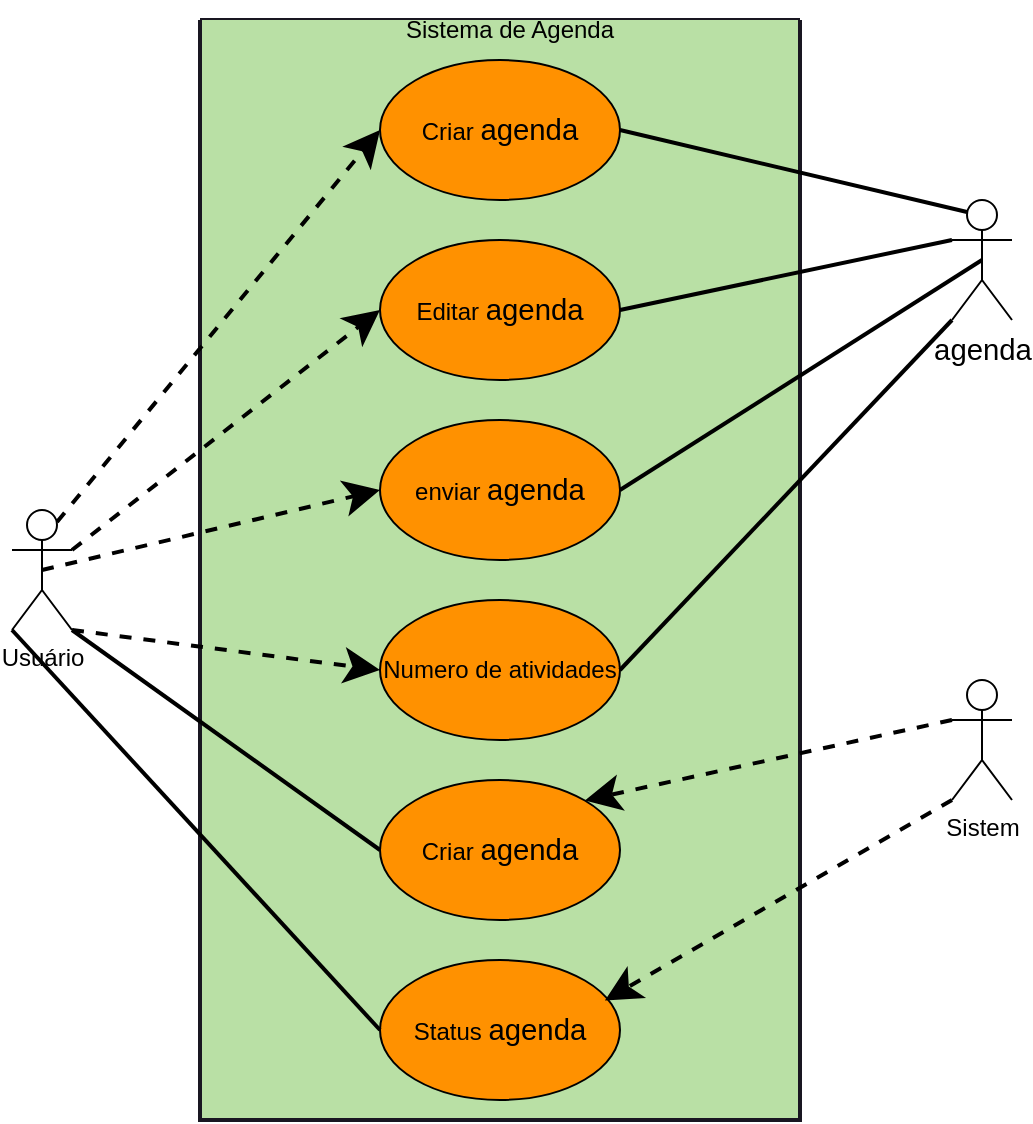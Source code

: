 <mxfile version="20.3.6" type="device"><diagram id="JtQY-y38J-oxPfumYa5v" name="Page-1"><mxGraphModel dx="1209" dy="627" grid="1" gridSize="10" guides="1" tooltips="1" connect="1" arrows="1" fold="1" page="1" pageScale="1" pageWidth="827" pageHeight="1169" math="0" shadow="0"><root><mxCell id="0"/><mxCell id="1" parent="0"/><mxCell id="0koj4CaHkcI0XOmnxppj-7" value="" style="swimlane;startSize=0;fillColor=#d5e8d4;strokeColor=#191621;swimlaneFillColor=#B9E0A5;gradientColor=none;strokeWidth=2;" parent="1" vertex="1"><mxGeometry x="264" y="310" width="300" height="550" as="geometry"/></mxCell><mxCell id="0koj4CaHkcI0XOmnxppj-10" value="Criar&amp;nbsp;&lt;span id=&quot;docs-internal-guid-5d248136-7fff-6230-5ce6-fc6c9844654c&quot;&gt;&lt;span style=&quot;font-size: 11pt; font-family: Arial; background-color: transparent; font-variant-numeric: normal; font-variant-east-asian: normal; vertical-align: baseline;&quot;&gt;agenda&lt;/span&gt;&lt;/span&gt;" style="ellipse;whiteSpace=wrap;html=1;fillColor=#FF9100;gradientColor=none;" parent="0koj4CaHkcI0XOmnxppj-7" vertex="1"><mxGeometry x="90" y="20" width="120" height="70" as="geometry"/></mxCell><mxCell id="0koj4CaHkcI0XOmnxppj-11" value="Editar&amp;nbsp;&lt;span id=&quot;docs-internal-guid-5d248136-7fff-6230-5ce6-fc6c9844654c&quot;&gt;&lt;span style=&quot;font-size: 11pt; font-family: Arial; background-color: transparent; font-variant-numeric: normal; font-variant-east-asian: normal; vertical-align: baseline;&quot;&gt;agenda&lt;/span&gt;&lt;/span&gt;" style="ellipse;whiteSpace=wrap;html=1;fillColor=#FF9100;gradientColor=none;" parent="0koj4CaHkcI0XOmnxppj-7" vertex="1"><mxGeometry x="90" y="110" width="120" height="70" as="geometry"/></mxCell><mxCell id="0koj4CaHkcI0XOmnxppj-12" value="enviar&amp;nbsp;&lt;span id=&quot;docs-internal-guid-5d248136-7fff-6230-5ce6-fc6c9844654c&quot;&gt;&lt;span style=&quot;font-size: 11pt; font-family: Arial; background-color: transparent; font-variant-numeric: normal; font-variant-east-asian: normal; vertical-align: baseline;&quot;&gt;agenda&lt;/span&gt;&lt;/span&gt;" style="ellipse;whiteSpace=wrap;html=1;fillColor=#FF9100;gradientColor=none;" parent="0koj4CaHkcI0XOmnxppj-7" vertex="1"><mxGeometry x="90" y="200" width="120" height="70" as="geometry"/></mxCell><mxCell id="0koj4CaHkcI0XOmnxppj-13" value="Numero de atividades" style="ellipse;whiteSpace=wrap;html=1;fillColor=#FF9100;gradientColor=none;" parent="0koj4CaHkcI0XOmnxppj-7" vertex="1"><mxGeometry x="90" y="290" width="120" height="70" as="geometry"/></mxCell><mxCell id="0koj4CaHkcI0XOmnxppj-14" value="Criar&amp;nbsp;&lt;span id=&quot;docs-internal-guid-5d248136-7fff-6230-5ce6-fc6c9844654c&quot;&gt;&lt;span style=&quot;font-size: 11pt; font-family: Arial; background-color: transparent; font-variant-numeric: normal; font-variant-east-asian: normal; vertical-align: baseline;&quot;&gt;agenda&lt;/span&gt;&lt;/span&gt;" style="ellipse;whiteSpace=wrap;html=1;fillColor=#FF9100;gradientColor=none;" parent="0koj4CaHkcI0XOmnxppj-7" vertex="1"><mxGeometry x="90" y="380" width="120" height="70" as="geometry"/></mxCell><mxCell id="0koj4CaHkcI0XOmnxppj-15" value="Status&amp;nbsp;&lt;span id=&quot;docs-internal-guid-5d248136-7fff-6230-5ce6-fc6c9844654c&quot;&gt;&lt;span style=&quot;font-size: 11pt; font-family: Arial; background-color: transparent; font-variant-numeric: normal; font-variant-east-asian: normal; vertical-align: baseline;&quot;&gt;agenda&lt;/span&gt;&lt;/span&gt;" style="ellipse;whiteSpace=wrap;html=1;fillColor=#FF9100;gradientColor=none;" parent="0koj4CaHkcI0XOmnxppj-7" vertex="1"><mxGeometry x="90" y="470" width="120" height="70" as="geometry"/></mxCell><mxCell id="0koj4CaHkcI0XOmnxppj-34" value="Sistema de Agenda" style="text;html=1;strokeColor=none;fillColor=none;align=center;verticalAlign=middle;whiteSpace=wrap;rounded=0;" parent="0koj4CaHkcI0XOmnxppj-7" vertex="1"><mxGeometry x="10" y="-10" width="290" height="30" as="geometry"/></mxCell><mxCell id="0koj4CaHkcI0XOmnxppj-20" style="edgeStyle=none;rounded=0;orthogonalLoop=1;jettySize=auto;html=1;exitX=0.75;exitY=0.1;exitDx=0;exitDy=0;exitPerimeter=0;entryX=0;entryY=0.5;entryDx=0;entryDy=0;dashed=1;startArrow=none;startFill=0;endSize=12;strokeWidth=2;" parent="1" source="0koj4CaHkcI0XOmnxppj-1" target="0koj4CaHkcI0XOmnxppj-10" edge="1"><mxGeometry relative="1" as="geometry"/></mxCell><mxCell id="0koj4CaHkcI0XOmnxppj-21" style="edgeStyle=none;rounded=0;orthogonalLoop=1;jettySize=auto;html=1;exitX=1;exitY=0.333;exitDx=0;exitDy=0;exitPerimeter=0;entryX=0;entryY=0.5;entryDx=0;entryDy=0;dashed=1;startArrow=none;startFill=0;endSize=12;strokeWidth=2;" parent="1" source="0koj4CaHkcI0XOmnxppj-1" target="0koj4CaHkcI0XOmnxppj-11" edge="1"><mxGeometry relative="1" as="geometry"/></mxCell><mxCell id="0koj4CaHkcI0XOmnxppj-22" style="edgeStyle=none;rounded=0;orthogonalLoop=1;jettySize=auto;html=1;exitX=0.5;exitY=0.5;exitDx=0;exitDy=0;exitPerimeter=0;entryX=0;entryY=0.5;entryDx=0;entryDy=0;dashed=1;startArrow=none;startFill=0;endSize=12;strokeWidth=2;" parent="1" source="0koj4CaHkcI0XOmnxppj-1" target="0koj4CaHkcI0XOmnxppj-12" edge="1"><mxGeometry relative="1" as="geometry"/></mxCell><mxCell id="0koj4CaHkcI0XOmnxppj-23" style="edgeStyle=none;rounded=0;orthogonalLoop=1;jettySize=auto;html=1;exitX=1;exitY=1;exitDx=0;exitDy=0;exitPerimeter=0;entryX=0;entryY=0.5;entryDx=0;entryDy=0;dashed=1;startArrow=none;startFill=0;endSize=12;strokeWidth=2;" parent="1" source="0koj4CaHkcI0XOmnxppj-1" target="0koj4CaHkcI0XOmnxppj-13" edge="1"><mxGeometry relative="1" as="geometry"/></mxCell><mxCell id="0koj4CaHkcI0XOmnxppj-32" style="edgeStyle=none;rounded=0;orthogonalLoop=1;jettySize=auto;html=1;exitX=0;exitY=1;exitDx=0;exitDy=0;exitPerimeter=0;entryX=0;entryY=0.5;entryDx=0;entryDy=0;startArrow=none;startFill=0;endArrow=none;endFill=0;endSize=12;strokeWidth=2;" parent="1" source="0koj4CaHkcI0XOmnxppj-1" target="0koj4CaHkcI0XOmnxppj-15" edge="1"><mxGeometry relative="1" as="geometry"/></mxCell><mxCell id="0koj4CaHkcI0XOmnxppj-33" style="edgeStyle=none;rounded=0;orthogonalLoop=1;jettySize=auto;html=1;exitX=1;exitY=1;exitDx=0;exitDy=0;exitPerimeter=0;entryX=0;entryY=0.5;entryDx=0;entryDy=0;startArrow=none;startFill=0;endArrow=none;endFill=0;endSize=12;strokeWidth=2;" parent="1" source="0koj4CaHkcI0XOmnxppj-1" target="0koj4CaHkcI0XOmnxppj-14" edge="1"><mxGeometry relative="1" as="geometry"/></mxCell><mxCell id="0koj4CaHkcI0XOmnxppj-1" value="Usuário" style="shape=umlActor;verticalLabelPosition=bottom;verticalAlign=top;html=1;outlineConnect=0;" parent="1" vertex="1"><mxGeometry x="170" y="555" width="30" height="60" as="geometry"/></mxCell><mxCell id="0koj4CaHkcI0XOmnxppj-26" style="edgeStyle=none;rounded=0;orthogonalLoop=1;jettySize=auto;html=1;exitX=0.25;exitY=0.1;exitDx=0;exitDy=0;exitPerimeter=0;entryX=1;entryY=0.5;entryDx=0;entryDy=0;startArrow=none;startFill=0;endArrow=none;endFill=0;endSize=12;strokeWidth=2;" parent="1" source="0koj4CaHkcI0XOmnxppj-2" target="0koj4CaHkcI0XOmnxppj-10" edge="1"><mxGeometry relative="1" as="geometry"/></mxCell><mxCell id="0koj4CaHkcI0XOmnxppj-27" style="edgeStyle=none;rounded=0;orthogonalLoop=1;jettySize=auto;html=1;exitX=0;exitY=0.333;exitDx=0;exitDy=0;exitPerimeter=0;entryX=1;entryY=0.5;entryDx=0;entryDy=0;startArrow=none;startFill=0;endArrow=none;endFill=0;endSize=12;strokeWidth=2;" parent="1" source="0koj4CaHkcI0XOmnxppj-2" target="0koj4CaHkcI0XOmnxppj-11" edge="1"><mxGeometry relative="1" as="geometry"/></mxCell><mxCell id="0koj4CaHkcI0XOmnxppj-28" style="edgeStyle=none;rounded=0;orthogonalLoop=1;jettySize=auto;html=1;exitX=0.5;exitY=0.5;exitDx=0;exitDy=0;exitPerimeter=0;entryX=1;entryY=0.5;entryDx=0;entryDy=0;startArrow=none;startFill=0;endArrow=none;endFill=0;endSize=12;strokeWidth=2;" parent="1" source="0koj4CaHkcI0XOmnxppj-2" target="0koj4CaHkcI0XOmnxppj-12" edge="1"><mxGeometry relative="1" as="geometry"/></mxCell><mxCell id="0koj4CaHkcI0XOmnxppj-29" style="edgeStyle=none;rounded=0;orthogonalLoop=1;jettySize=auto;html=1;exitX=0;exitY=1;exitDx=0;exitDy=0;exitPerimeter=0;entryX=1;entryY=0.5;entryDx=0;entryDy=0;startArrow=none;startFill=0;endArrow=none;endFill=0;endSize=12;strokeWidth=2;" parent="1" source="0koj4CaHkcI0XOmnxppj-2" target="0koj4CaHkcI0XOmnxppj-13" edge="1"><mxGeometry relative="1" as="geometry"/></mxCell><mxCell id="0koj4CaHkcI0XOmnxppj-2" value="&lt;span id=&quot;docs-internal-guid-5d248136-7fff-6230-5ce6-fc6c9844654c&quot;&gt;&lt;span style=&quot;font-size: 11pt; font-family: Arial; background-color: transparent; font-variant-numeric: normal; font-variant-east-asian: normal; vertical-align: baseline;&quot;&gt;agenda&lt;/span&gt;&lt;/span&gt;" style="shape=umlActor;verticalLabelPosition=bottom;verticalAlign=top;html=1;outlineConnect=0;" parent="1" vertex="1"><mxGeometry x="640" y="400" width="30" height="60" as="geometry"/></mxCell><mxCell id="0koj4CaHkcI0XOmnxppj-18" style="rounded=0;orthogonalLoop=1;jettySize=auto;html=1;exitX=0;exitY=0.333;exitDx=0;exitDy=0;exitPerimeter=0;entryX=1;entryY=0;entryDx=0;entryDy=0;dashed=1;startArrow=none;startFill=0;endSize=12;strokeWidth=2;" parent="1" source="0koj4CaHkcI0XOmnxppj-3" target="0koj4CaHkcI0XOmnxppj-14" edge="1"><mxGeometry relative="1" as="geometry"/></mxCell><mxCell id="0koj4CaHkcI0XOmnxppj-3" value="Sistem&lt;br&gt;" style="shape=umlActor;verticalLabelPosition=bottom;verticalAlign=top;html=1;outlineConnect=0;" parent="1" vertex="1"><mxGeometry x="640" y="640" width="30" height="60" as="geometry"/></mxCell><mxCell id="0koj4CaHkcI0XOmnxppj-19" style="rounded=0;orthogonalLoop=1;jettySize=auto;html=1;exitX=0;exitY=1;exitDx=0;exitDy=0;exitPerimeter=0;entryX=1;entryY=0;entryDx=0;entryDy=0;dashed=1;startArrow=none;startFill=0;endSize=12;strokeWidth=2;" parent="1" source="0koj4CaHkcI0XOmnxppj-3" edge="1"><mxGeometry relative="1" as="geometry"><mxPoint x="650" y="670" as="sourcePoint"/><mxPoint x="466.426" y="800.251" as="targetPoint"/></mxGeometry></mxCell></root></mxGraphModel></diagram></mxfile>